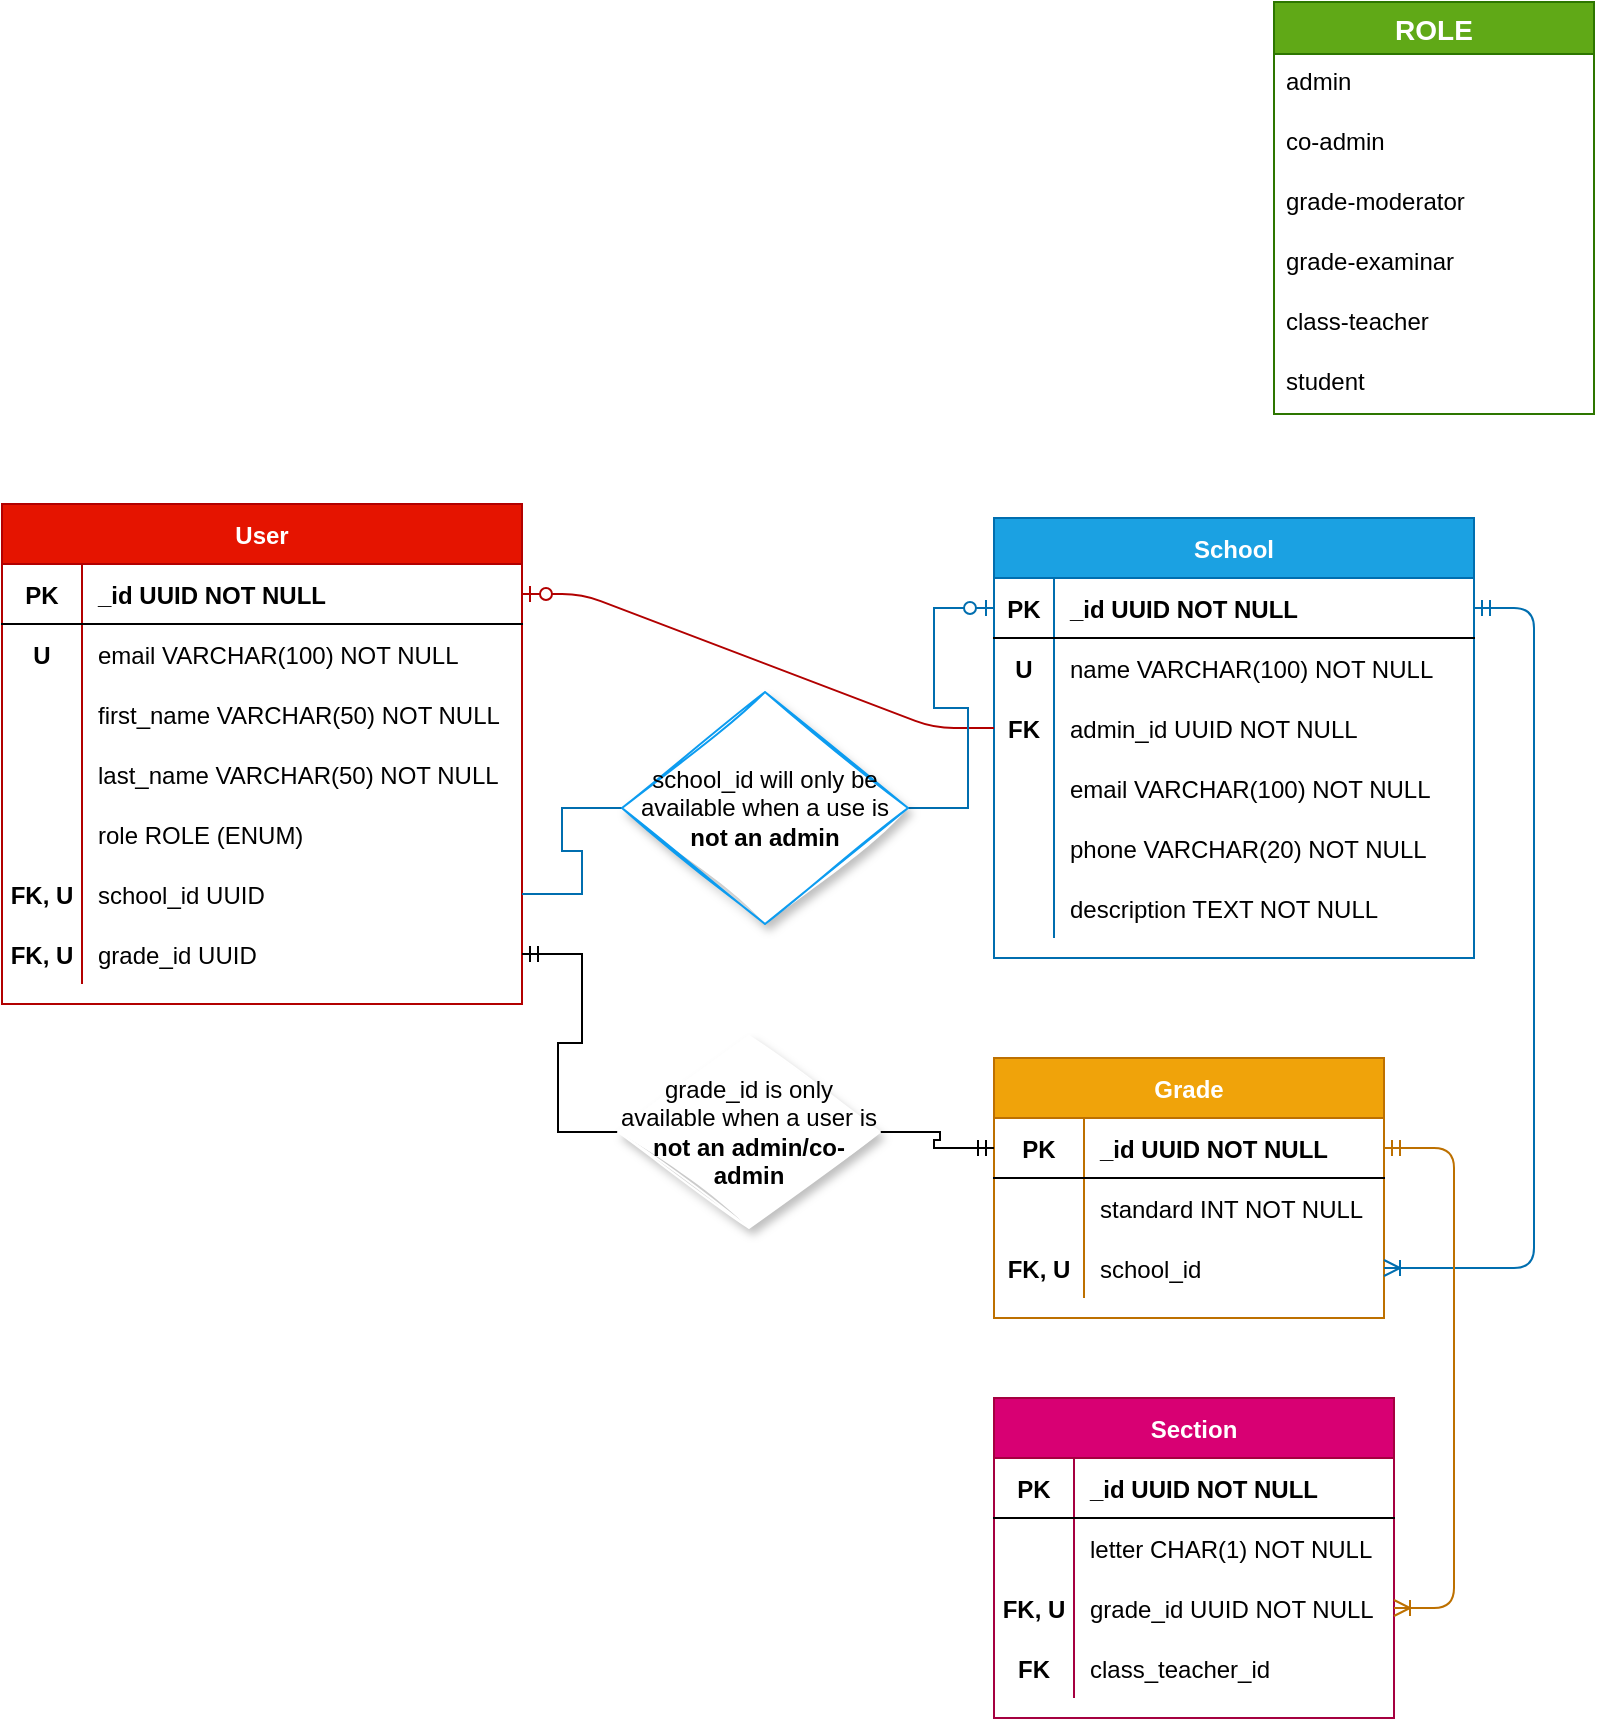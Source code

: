 <mxfile version="14.5.10" type="github">
  <diagram id="9uJruY_B-ZJQ3e48zENs" name="Page-1">
    <mxGraphModel dx="782" dy="745" grid="0" gridSize="10" guides="1" tooltips="1" connect="1" arrows="1" fold="1" page="1" pageScale="1" pageWidth="850" pageHeight="1100" background="none" math="0" shadow="0">
      <root>
        <mxCell id="0" />
        <mxCell id="1" parent="0" />
        <mxCell id="Y5BPQSQ-rdWLADzZHDgI-1" value="User" style="shape=table;startSize=30;container=1;collapsible=1;childLayout=tableLayout;fixedRows=1;rowLines=0;fontStyle=1;align=center;resizeLast=1;fillColor=#e51400;strokeColor=#B20000;fontColor=#ffffff;" parent="1" vertex="1">
          <mxGeometry x="44" y="261" width="260" height="250" as="geometry">
            <mxRectangle x="30" y="170" width="60" height="30" as="alternateBounds" />
          </mxGeometry>
        </mxCell>
        <mxCell id="Y5BPQSQ-rdWLADzZHDgI-2" value="" style="shape=partialRectangle;collapsible=0;dropTarget=0;pointerEvents=0;fillColor=none;top=0;left=0;bottom=1;right=0;points=[[0,0.5],[1,0.5]];portConstraint=eastwest;" parent="Y5BPQSQ-rdWLADzZHDgI-1" vertex="1">
          <mxGeometry y="30" width="260" height="30" as="geometry" />
        </mxCell>
        <mxCell id="Y5BPQSQ-rdWLADzZHDgI-3" value="PK" style="shape=partialRectangle;connectable=0;fillColor=none;top=0;left=0;bottom=0;right=0;fontStyle=1;overflow=hidden;" parent="Y5BPQSQ-rdWLADzZHDgI-2" vertex="1">
          <mxGeometry width="40" height="30" as="geometry" />
        </mxCell>
        <mxCell id="Y5BPQSQ-rdWLADzZHDgI-4" value="_id UUID NOT NULL" style="shape=partialRectangle;connectable=0;fillColor=none;top=0;left=0;bottom=0;right=0;align=left;spacingLeft=6;fontStyle=1;overflow=hidden;" parent="Y5BPQSQ-rdWLADzZHDgI-2" vertex="1">
          <mxGeometry x="40" width="220" height="30" as="geometry" />
        </mxCell>
        <mxCell id="Y5BPQSQ-rdWLADzZHDgI-11" value="" style="shape=partialRectangle;collapsible=0;dropTarget=0;pointerEvents=0;fillColor=none;top=0;left=0;bottom=0;right=0;points=[[0,0.5],[1,0.5]];portConstraint=eastwest;" parent="Y5BPQSQ-rdWLADzZHDgI-1" vertex="1">
          <mxGeometry y="60" width="260" height="30" as="geometry" />
        </mxCell>
        <mxCell id="Y5BPQSQ-rdWLADzZHDgI-12" value="U" style="shape=partialRectangle;connectable=0;fillColor=none;top=0;left=0;bottom=0;right=0;editable=1;overflow=hidden;fontStyle=1" parent="Y5BPQSQ-rdWLADzZHDgI-11" vertex="1">
          <mxGeometry width="40" height="30" as="geometry" />
        </mxCell>
        <mxCell id="Y5BPQSQ-rdWLADzZHDgI-13" value="email VARCHAR(100) NOT NULL" style="shape=partialRectangle;connectable=0;fillColor=none;top=0;left=0;bottom=0;right=0;align=left;spacingLeft=6;overflow=hidden;" parent="Y5BPQSQ-rdWLADzZHDgI-11" vertex="1">
          <mxGeometry x="40" width="220" height="30" as="geometry" />
        </mxCell>
        <mxCell id="Y5BPQSQ-rdWLADzZHDgI-5" value="" style="shape=partialRectangle;collapsible=0;dropTarget=0;pointerEvents=0;fillColor=none;top=0;left=0;bottom=0;right=0;points=[[0,0.5],[1,0.5]];portConstraint=eastwest;" parent="Y5BPQSQ-rdWLADzZHDgI-1" vertex="1">
          <mxGeometry y="90" width="260" height="30" as="geometry" />
        </mxCell>
        <mxCell id="Y5BPQSQ-rdWLADzZHDgI-6" value="" style="shape=partialRectangle;connectable=0;fillColor=none;top=0;left=0;bottom=0;right=0;editable=1;overflow=hidden;" parent="Y5BPQSQ-rdWLADzZHDgI-5" vertex="1">
          <mxGeometry width="40" height="30" as="geometry" />
        </mxCell>
        <mxCell id="Y5BPQSQ-rdWLADzZHDgI-7" value="first_name VARCHAR(50) NOT NULL" style="shape=partialRectangle;connectable=0;fillColor=none;top=0;left=0;bottom=0;right=0;align=left;spacingLeft=6;overflow=hidden;" parent="Y5BPQSQ-rdWLADzZHDgI-5" vertex="1">
          <mxGeometry x="40" width="220" height="30" as="geometry" />
        </mxCell>
        <mxCell id="Y5BPQSQ-rdWLADzZHDgI-14" value="" style="shape=partialRectangle;collapsible=0;dropTarget=0;pointerEvents=0;fillColor=none;top=0;left=0;bottom=0;right=0;points=[[0,0.5],[1,0.5]];portConstraint=eastwest;" parent="Y5BPQSQ-rdWLADzZHDgI-1" vertex="1">
          <mxGeometry y="120" width="260" height="30" as="geometry" />
        </mxCell>
        <mxCell id="Y5BPQSQ-rdWLADzZHDgI-15" value="" style="shape=partialRectangle;connectable=0;fillColor=none;top=0;left=0;bottom=0;right=0;editable=1;overflow=hidden;" parent="Y5BPQSQ-rdWLADzZHDgI-14" vertex="1">
          <mxGeometry width="40" height="30" as="geometry" />
        </mxCell>
        <mxCell id="Y5BPQSQ-rdWLADzZHDgI-16" value="last_name VARCHAR(50) NOT NULL" style="shape=partialRectangle;connectable=0;fillColor=none;top=0;left=0;bottom=0;right=0;align=left;spacingLeft=6;overflow=hidden;" parent="Y5BPQSQ-rdWLADzZHDgI-14" vertex="1">
          <mxGeometry x="40" width="220" height="30" as="geometry" />
        </mxCell>
        <mxCell id="Y5BPQSQ-rdWLADzZHDgI-8" value="" style="shape=partialRectangle;collapsible=0;dropTarget=0;pointerEvents=0;fillColor=none;top=0;left=0;bottom=0;right=0;points=[[0,0.5],[1,0.5]];portConstraint=eastwest;" parent="Y5BPQSQ-rdWLADzZHDgI-1" vertex="1">
          <mxGeometry y="150" width="260" height="30" as="geometry" />
        </mxCell>
        <mxCell id="Y5BPQSQ-rdWLADzZHDgI-9" value="" style="shape=partialRectangle;connectable=0;fillColor=none;top=0;left=0;bottom=0;right=0;editable=1;overflow=hidden;" parent="Y5BPQSQ-rdWLADzZHDgI-8" vertex="1">
          <mxGeometry width="40" height="30" as="geometry" />
        </mxCell>
        <mxCell id="Y5BPQSQ-rdWLADzZHDgI-10" value="role ROLE (ENUM)" style="shape=partialRectangle;connectable=0;fillColor=none;top=0;left=0;bottom=0;right=0;align=left;spacingLeft=6;overflow=hidden;" parent="Y5BPQSQ-rdWLADzZHDgI-8" vertex="1">
          <mxGeometry x="40" width="220" height="30" as="geometry" />
        </mxCell>
        <mxCell id="8gaBpR-Mqnh7D5L69MqP-1" value="" style="shape=partialRectangle;collapsible=0;dropTarget=0;pointerEvents=0;fillColor=none;top=0;left=0;bottom=0;right=0;points=[[0,0.5],[1,0.5]];portConstraint=eastwest;" vertex="1" parent="Y5BPQSQ-rdWLADzZHDgI-1">
          <mxGeometry y="180" width="260" height="30" as="geometry" />
        </mxCell>
        <mxCell id="8gaBpR-Mqnh7D5L69MqP-2" value="FK, U" style="shape=partialRectangle;connectable=0;fillColor=none;top=0;left=0;bottom=0;right=0;editable=1;overflow=hidden;fontStyle=1" vertex="1" parent="8gaBpR-Mqnh7D5L69MqP-1">
          <mxGeometry width="40" height="30" as="geometry" />
        </mxCell>
        <mxCell id="8gaBpR-Mqnh7D5L69MqP-3" value="school_id UUID" style="shape=partialRectangle;connectable=0;fillColor=none;top=0;left=0;bottom=0;right=0;align=left;spacingLeft=6;overflow=hidden;" vertex="1" parent="8gaBpR-Mqnh7D5L69MqP-1">
          <mxGeometry x="40" width="220" height="30" as="geometry" />
        </mxCell>
        <mxCell id="8gaBpR-Mqnh7D5L69MqP-8" value="" style="shape=partialRectangle;collapsible=0;dropTarget=0;pointerEvents=0;fillColor=none;top=0;left=0;bottom=0;right=0;points=[[0,0.5],[1,0.5]];portConstraint=eastwest;" vertex="1" parent="Y5BPQSQ-rdWLADzZHDgI-1">
          <mxGeometry y="210" width="260" height="30" as="geometry" />
        </mxCell>
        <mxCell id="8gaBpR-Mqnh7D5L69MqP-9" value="FK, U" style="shape=partialRectangle;connectable=0;fillColor=none;top=0;left=0;bottom=0;right=0;editable=1;overflow=hidden;fontStyle=1" vertex="1" parent="8gaBpR-Mqnh7D5L69MqP-8">
          <mxGeometry width="40" height="30" as="geometry" />
        </mxCell>
        <mxCell id="8gaBpR-Mqnh7D5L69MqP-10" value="grade_id UUID" style="shape=partialRectangle;connectable=0;fillColor=none;top=0;left=0;bottom=0;right=0;align=left;spacingLeft=6;overflow=hidden;" vertex="1" parent="8gaBpR-Mqnh7D5L69MqP-8">
          <mxGeometry x="40" width="220" height="30" as="geometry" />
        </mxCell>
        <mxCell id="Y5BPQSQ-rdWLADzZHDgI-17" value="School" style="shape=table;startSize=30;container=1;collapsible=1;childLayout=tableLayout;fixedRows=1;rowLines=0;fontStyle=1;align=center;resizeLast=1;fillColor=#1ba1e2;strokeColor=#006EAF;fontColor=#ffffff;" parent="1" vertex="1">
          <mxGeometry x="540" y="268" width="240" height="220" as="geometry" />
        </mxCell>
        <mxCell id="Y5BPQSQ-rdWLADzZHDgI-18" value="" style="shape=partialRectangle;collapsible=0;dropTarget=0;pointerEvents=0;fillColor=none;top=0;left=0;bottom=1;right=0;points=[[0,0.5],[1,0.5]];portConstraint=eastwest;" parent="Y5BPQSQ-rdWLADzZHDgI-17" vertex="1">
          <mxGeometry y="30" width="240" height="30" as="geometry" />
        </mxCell>
        <mxCell id="Y5BPQSQ-rdWLADzZHDgI-19" value="PK" style="shape=partialRectangle;connectable=0;fillColor=none;top=0;left=0;bottom=0;right=0;fontStyle=1;overflow=hidden;" parent="Y5BPQSQ-rdWLADzZHDgI-18" vertex="1">
          <mxGeometry width="30" height="30" as="geometry" />
        </mxCell>
        <mxCell id="Y5BPQSQ-rdWLADzZHDgI-20" value="_id UUID NOT NULL" style="shape=partialRectangle;connectable=0;fillColor=none;top=0;left=0;bottom=0;right=0;align=left;spacingLeft=6;fontStyle=1;overflow=hidden;" parent="Y5BPQSQ-rdWLADzZHDgI-18" vertex="1">
          <mxGeometry x="30" width="210" height="30" as="geometry" />
        </mxCell>
        <mxCell id="Y5BPQSQ-rdWLADzZHDgI-21" value="" style="shape=partialRectangle;collapsible=0;dropTarget=0;pointerEvents=0;fillColor=none;top=0;left=0;bottom=0;right=0;points=[[0,0.5],[1,0.5]];portConstraint=eastwest;" parent="Y5BPQSQ-rdWLADzZHDgI-17" vertex="1">
          <mxGeometry y="60" width="240" height="30" as="geometry" />
        </mxCell>
        <mxCell id="Y5BPQSQ-rdWLADzZHDgI-22" value="U" style="shape=partialRectangle;connectable=0;fillColor=none;top=0;left=0;bottom=0;right=0;editable=1;overflow=hidden;fontStyle=1" parent="Y5BPQSQ-rdWLADzZHDgI-21" vertex="1">
          <mxGeometry width="30" height="30" as="geometry" />
        </mxCell>
        <mxCell id="Y5BPQSQ-rdWLADzZHDgI-23" value="name VARCHAR(100) NOT NULL" style="shape=partialRectangle;connectable=0;fillColor=none;top=0;left=0;bottom=0;right=0;align=left;spacingLeft=6;overflow=hidden;" parent="Y5BPQSQ-rdWLADzZHDgI-21" vertex="1">
          <mxGeometry x="30" width="210" height="30" as="geometry" />
        </mxCell>
        <mxCell id="Y5BPQSQ-rdWLADzZHDgI-24" value="" style="shape=partialRectangle;collapsible=0;dropTarget=0;pointerEvents=0;fillColor=none;top=0;left=0;bottom=0;right=0;points=[[0,0.5],[1,0.5]];portConstraint=eastwest;" parent="Y5BPQSQ-rdWLADzZHDgI-17" vertex="1">
          <mxGeometry y="90" width="240" height="30" as="geometry" />
        </mxCell>
        <mxCell id="Y5BPQSQ-rdWLADzZHDgI-25" value="FK" style="shape=partialRectangle;connectable=0;fillColor=none;top=0;left=0;bottom=0;right=0;editable=1;overflow=hidden;fontStyle=1" parent="Y5BPQSQ-rdWLADzZHDgI-24" vertex="1">
          <mxGeometry width="30" height="30" as="geometry" />
        </mxCell>
        <mxCell id="Y5BPQSQ-rdWLADzZHDgI-26" value="admin_id UUID NOT NULL" style="shape=partialRectangle;connectable=0;fillColor=none;top=0;left=0;bottom=0;right=0;align=left;spacingLeft=6;overflow=hidden;" parent="Y5BPQSQ-rdWLADzZHDgI-24" vertex="1">
          <mxGeometry x="30" width="210" height="30" as="geometry" />
        </mxCell>
        <mxCell id="Y5BPQSQ-rdWLADzZHDgI-27" value="" style="shape=partialRectangle;collapsible=0;dropTarget=0;pointerEvents=0;fillColor=none;top=0;left=0;bottom=0;right=0;points=[[0,0.5],[1,0.5]];portConstraint=eastwest;" parent="Y5BPQSQ-rdWLADzZHDgI-17" vertex="1">
          <mxGeometry y="120" width="240" height="30" as="geometry" />
        </mxCell>
        <mxCell id="Y5BPQSQ-rdWLADzZHDgI-28" value="" style="shape=partialRectangle;connectable=0;fillColor=none;top=0;left=0;bottom=0;right=0;editable=1;overflow=hidden;" parent="Y5BPQSQ-rdWLADzZHDgI-27" vertex="1">
          <mxGeometry width="30" height="30" as="geometry" />
        </mxCell>
        <mxCell id="Y5BPQSQ-rdWLADzZHDgI-29" value="email VARCHAR(100) NOT NULL" style="shape=partialRectangle;connectable=0;fillColor=none;top=0;left=0;bottom=0;right=0;align=left;spacingLeft=6;overflow=hidden;" parent="Y5BPQSQ-rdWLADzZHDgI-27" vertex="1">
          <mxGeometry x="30" width="210" height="30" as="geometry" />
        </mxCell>
        <mxCell id="D5e-8UraGBJ1cKK5Cku7-27" value="" style="shape=partialRectangle;collapsible=0;dropTarget=0;pointerEvents=0;fillColor=none;top=0;left=0;bottom=0;right=0;points=[[0,0.5],[1,0.5]];portConstraint=eastwest;" parent="Y5BPQSQ-rdWLADzZHDgI-17" vertex="1">
          <mxGeometry y="150" width="240" height="30" as="geometry" />
        </mxCell>
        <mxCell id="D5e-8UraGBJ1cKK5Cku7-28" value="" style="shape=partialRectangle;connectable=0;fillColor=none;top=0;left=0;bottom=0;right=0;editable=1;overflow=hidden;" parent="D5e-8UraGBJ1cKK5Cku7-27" vertex="1">
          <mxGeometry width="30" height="30" as="geometry" />
        </mxCell>
        <mxCell id="D5e-8UraGBJ1cKK5Cku7-29" value="phone VARCHAR(20) NOT NULL" style="shape=partialRectangle;connectable=0;fillColor=none;top=0;left=0;bottom=0;right=0;align=left;spacingLeft=6;overflow=hidden;" parent="D5e-8UraGBJ1cKK5Cku7-27" vertex="1">
          <mxGeometry x="30" width="210" height="30" as="geometry" />
        </mxCell>
        <mxCell id="D5e-8UraGBJ1cKK5Cku7-30" value="" style="shape=partialRectangle;collapsible=0;dropTarget=0;pointerEvents=0;fillColor=none;top=0;left=0;bottom=0;right=0;points=[[0,0.5],[1,0.5]];portConstraint=eastwest;" parent="Y5BPQSQ-rdWLADzZHDgI-17" vertex="1">
          <mxGeometry y="180" width="240" height="30" as="geometry" />
        </mxCell>
        <mxCell id="D5e-8UraGBJ1cKK5Cku7-31" value="" style="shape=partialRectangle;connectable=0;fillColor=none;top=0;left=0;bottom=0;right=0;editable=1;overflow=hidden;" parent="D5e-8UraGBJ1cKK5Cku7-30" vertex="1">
          <mxGeometry width="30" height="30" as="geometry" />
        </mxCell>
        <mxCell id="D5e-8UraGBJ1cKK5Cku7-32" value="description TEXT NOT NULL" style="shape=partialRectangle;connectable=0;fillColor=none;top=0;left=0;bottom=0;right=0;align=left;spacingLeft=6;overflow=hidden;" parent="D5e-8UraGBJ1cKK5Cku7-30" vertex="1">
          <mxGeometry x="30" width="210" height="30" as="geometry" />
        </mxCell>
        <mxCell id="D5e-8UraGBJ1cKK5Cku7-1" value="Grade" style="shape=table;startSize=30;container=1;collapsible=1;childLayout=tableLayout;fixedRows=1;rowLines=0;fontStyle=1;align=center;resizeLast=1;fillColor=#f0a30a;strokeColor=#BD7000;fontColor=#ffffff;" parent="1" vertex="1">
          <mxGeometry x="540" y="538" width="195" height="130" as="geometry" />
        </mxCell>
        <mxCell id="D5e-8UraGBJ1cKK5Cku7-2" value="" style="shape=partialRectangle;collapsible=0;dropTarget=0;pointerEvents=0;fillColor=none;top=0;left=0;bottom=1;right=0;points=[[0,0.5],[1,0.5]];portConstraint=eastwest;" parent="D5e-8UraGBJ1cKK5Cku7-1" vertex="1">
          <mxGeometry y="30" width="195" height="30" as="geometry" />
        </mxCell>
        <mxCell id="D5e-8UraGBJ1cKK5Cku7-3" value="PK" style="shape=partialRectangle;connectable=0;fillColor=none;top=0;left=0;bottom=0;right=0;fontStyle=1;overflow=hidden;" parent="D5e-8UraGBJ1cKK5Cku7-2" vertex="1">
          <mxGeometry width="45" height="30" as="geometry" />
        </mxCell>
        <mxCell id="D5e-8UraGBJ1cKK5Cku7-4" value="_id UUID NOT NULL" style="shape=partialRectangle;connectable=0;fillColor=none;top=0;left=0;bottom=0;right=0;align=left;spacingLeft=6;fontStyle=1;overflow=hidden;" parent="D5e-8UraGBJ1cKK5Cku7-2" vertex="1">
          <mxGeometry x="45" width="150" height="30" as="geometry" />
        </mxCell>
        <mxCell id="D5e-8UraGBJ1cKK5Cku7-5" value="" style="shape=partialRectangle;collapsible=0;dropTarget=0;pointerEvents=0;fillColor=none;top=0;left=0;bottom=0;right=0;points=[[0,0.5],[1,0.5]];portConstraint=eastwest;" parent="D5e-8UraGBJ1cKK5Cku7-1" vertex="1">
          <mxGeometry y="60" width="195" height="30" as="geometry" />
        </mxCell>
        <mxCell id="D5e-8UraGBJ1cKK5Cku7-6" value="" style="shape=partialRectangle;connectable=0;fillColor=none;top=0;left=0;bottom=0;right=0;editable=1;overflow=hidden;" parent="D5e-8UraGBJ1cKK5Cku7-5" vertex="1">
          <mxGeometry width="45" height="30" as="geometry" />
        </mxCell>
        <mxCell id="D5e-8UraGBJ1cKK5Cku7-7" value="standard INT NOT NULL" style="shape=partialRectangle;connectable=0;fillColor=none;top=0;left=0;bottom=0;right=0;align=left;spacingLeft=6;overflow=hidden;" parent="D5e-8UraGBJ1cKK5Cku7-5" vertex="1">
          <mxGeometry x="45" width="150" height="30" as="geometry" />
        </mxCell>
        <mxCell id="D5e-8UraGBJ1cKK5Cku7-8" value="" style="shape=partialRectangle;collapsible=0;dropTarget=0;pointerEvents=0;fillColor=none;top=0;left=0;bottom=0;right=0;points=[[0,0.5],[1,0.5]];portConstraint=eastwest;" parent="D5e-8UraGBJ1cKK5Cku7-1" vertex="1">
          <mxGeometry y="90" width="195" height="30" as="geometry" />
        </mxCell>
        <mxCell id="D5e-8UraGBJ1cKK5Cku7-9" value="FK, U" style="shape=partialRectangle;connectable=0;fillColor=none;top=0;left=0;bottom=0;right=0;editable=1;overflow=hidden;fontStyle=1" parent="D5e-8UraGBJ1cKK5Cku7-8" vertex="1">
          <mxGeometry width="45" height="30" as="geometry" />
        </mxCell>
        <mxCell id="D5e-8UraGBJ1cKK5Cku7-10" value="school_id" style="shape=partialRectangle;connectable=0;fillColor=none;top=0;left=0;bottom=0;right=0;align=left;spacingLeft=6;overflow=hidden;" parent="D5e-8UraGBJ1cKK5Cku7-8" vertex="1">
          <mxGeometry x="45" width="150" height="30" as="geometry" />
        </mxCell>
        <mxCell id="D5e-8UraGBJ1cKK5Cku7-14" value="Section" style="shape=table;startSize=30;container=1;collapsible=1;childLayout=tableLayout;fixedRows=1;rowLines=0;fontStyle=1;align=center;resizeLast=1;fillColor=#d80073;strokeColor=#A50040;fontColor=#ffffff;" parent="1" vertex="1">
          <mxGeometry x="540" y="708" width="200" height="160" as="geometry" />
        </mxCell>
        <mxCell id="D5e-8UraGBJ1cKK5Cku7-15" value="" style="shape=partialRectangle;collapsible=0;dropTarget=0;pointerEvents=0;fillColor=none;top=0;left=0;bottom=1;right=0;points=[[0,0.5],[1,0.5]];portConstraint=eastwest;" parent="D5e-8UraGBJ1cKK5Cku7-14" vertex="1">
          <mxGeometry y="30" width="200" height="30" as="geometry" />
        </mxCell>
        <mxCell id="D5e-8UraGBJ1cKK5Cku7-16" value="PK" style="shape=partialRectangle;connectable=0;fillColor=none;top=0;left=0;bottom=0;right=0;fontStyle=1;overflow=hidden;" parent="D5e-8UraGBJ1cKK5Cku7-15" vertex="1">
          <mxGeometry width="40" height="30" as="geometry" />
        </mxCell>
        <mxCell id="D5e-8UraGBJ1cKK5Cku7-17" value="_id UUID NOT NULL" style="shape=partialRectangle;connectable=0;fillColor=none;top=0;left=0;bottom=0;right=0;align=left;spacingLeft=6;fontStyle=1;overflow=hidden;" parent="D5e-8UraGBJ1cKK5Cku7-15" vertex="1">
          <mxGeometry x="40" width="160" height="30" as="geometry" />
        </mxCell>
        <mxCell id="D5e-8UraGBJ1cKK5Cku7-18" value="" style="shape=partialRectangle;collapsible=0;dropTarget=0;pointerEvents=0;fillColor=none;top=0;left=0;bottom=0;right=0;points=[[0,0.5],[1,0.5]];portConstraint=eastwest;" parent="D5e-8UraGBJ1cKK5Cku7-14" vertex="1">
          <mxGeometry y="60" width="200" height="30" as="geometry" />
        </mxCell>
        <mxCell id="D5e-8UraGBJ1cKK5Cku7-19" value="" style="shape=partialRectangle;connectable=0;fillColor=none;top=0;left=0;bottom=0;right=0;editable=1;overflow=hidden;" parent="D5e-8UraGBJ1cKK5Cku7-18" vertex="1">
          <mxGeometry width="40" height="30" as="geometry" />
        </mxCell>
        <mxCell id="D5e-8UraGBJ1cKK5Cku7-20" value="letter CHAR(1) NOT NULL" style="shape=partialRectangle;connectable=0;fillColor=none;top=0;left=0;bottom=0;right=0;align=left;spacingLeft=6;overflow=hidden;" parent="D5e-8UraGBJ1cKK5Cku7-18" vertex="1">
          <mxGeometry x="40" width="160" height="30" as="geometry" />
        </mxCell>
        <mxCell id="D5e-8UraGBJ1cKK5Cku7-21" value="" style="shape=partialRectangle;collapsible=0;dropTarget=0;pointerEvents=0;fillColor=none;top=0;left=0;bottom=0;right=0;points=[[0,0.5],[1,0.5]];portConstraint=eastwest;" parent="D5e-8UraGBJ1cKK5Cku7-14" vertex="1">
          <mxGeometry y="90" width="200" height="30" as="geometry" />
        </mxCell>
        <mxCell id="D5e-8UraGBJ1cKK5Cku7-22" value="FK, U" style="shape=partialRectangle;connectable=0;fillColor=none;top=0;left=0;bottom=0;right=0;editable=1;overflow=hidden;fontStyle=1" parent="D5e-8UraGBJ1cKK5Cku7-21" vertex="1">
          <mxGeometry width="40" height="30" as="geometry" />
        </mxCell>
        <mxCell id="D5e-8UraGBJ1cKK5Cku7-23" value="grade_id UUID NOT NULL" style="shape=partialRectangle;connectable=0;fillColor=none;top=0;left=0;bottom=0;right=0;align=left;spacingLeft=6;overflow=hidden;" parent="D5e-8UraGBJ1cKK5Cku7-21" vertex="1">
          <mxGeometry x="40" width="160" height="30" as="geometry" />
        </mxCell>
        <mxCell id="D5e-8UraGBJ1cKK5Cku7-24" value="" style="shape=partialRectangle;collapsible=0;dropTarget=0;pointerEvents=0;fillColor=none;top=0;left=0;bottom=0;right=0;points=[[0,0.5],[1,0.5]];portConstraint=eastwest;" parent="D5e-8UraGBJ1cKK5Cku7-14" vertex="1">
          <mxGeometry y="120" width="200" height="30" as="geometry" />
        </mxCell>
        <mxCell id="D5e-8UraGBJ1cKK5Cku7-25" value="FK" style="shape=partialRectangle;connectable=0;fillColor=none;top=0;left=0;bottom=0;right=0;editable=1;overflow=hidden;fontStyle=1" parent="D5e-8UraGBJ1cKK5Cku7-24" vertex="1">
          <mxGeometry width="40" height="30" as="geometry" />
        </mxCell>
        <mxCell id="D5e-8UraGBJ1cKK5Cku7-26" value="class_teacher_id" style="shape=partialRectangle;connectable=0;fillColor=none;top=0;left=0;bottom=0;right=0;align=left;spacingLeft=6;overflow=hidden;" parent="D5e-8UraGBJ1cKK5Cku7-24" vertex="1">
          <mxGeometry x="40" width="160" height="30" as="geometry" />
        </mxCell>
        <mxCell id="D5e-8UraGBJ1cKK5Cku7-35" value="ROLE" style="swimlane;fontStyle=1;childLayout=stackLayout;horizontal=1;startSize=26;horizontalStack=0;resizeParent=1;resizeParentMax=0;resizeLast=0;collapsible=1;marginBottom=0;align=center;fontSize=14;glass=0;rounded=0;shadow=0;sketch=0;swimlaneLine=1;fillColor=#60a917;strokeColor=#2D7600;fontColor=#ffffff;" parent="1" vertex="1">
          <mxGeometry x="680" y="10" width="160" height="206" as="geometry">
            <mxRectangle x="390" y="80" width="50" height="26" as="alternateBounds" />
          </mxGeometry>
        </mxCell>
        <mxCell id="D5e-8UraGBJ1cKK5Cku7-36" value="admin" style="text;strokeColor=none;fillColor=none;spacingLeft=4;spacingRight=4;overflow=hidden;rotatable=0;points=[[0,0.5],[1,0.5]];portConstraint=eastwest;fontSize=12;" parent="D5e-8UraGBJ1cKK5Cku7-35" vertex="1">
          <mxGeometry y="26" width="160" height="30" as="geometry" />
        </mxCell>
        <mxCell id="D5e-8UraGBJ1cKK5Cku7-37" value="co-admin" style="text;strokeColor=none;fillColor=none;spacingLeft=4;spacingRight=4;overflow=hidden;rotatable=0;points=[[0,0.5],[1,0.5]];portConstraint=eastwest;fontSize=12;" parent="D5e-8UraGBJ1cKK5Cku7-35" vertex="1">
          <mxGeometry y="56" width="160" height="30" as="geometry" />
        </mxCell>
        <mxCell id="D5e-8UraGBJ1cKK5Cku7-38" value="grade-moderator" style="text;strokeColor=none;fillColor=none;spacingLeft=4;spacingRight=4;overflow=hidden;rotatable=0;points=[[0,0.5],[1,0.5]];portConstraint=eastwest;fontSize=12;" parent="D5e-8UraGBJ1cKK5Cku7-35" vertex="1">
          <mxGeometry y="86" width="160" height="30" as="geometry" />
        </mxCell>
        <mxCell id="D5e-8UraGBJ1cKK5Cku7-39" value="grade-examinar" style="text;strokeColor=none;fillColor=none;spacingLeft=4;spacingRight=4;overflow=hidden;rotatable=0;points=[[0,0.5],[1,0.5]];portConstraint=eastwest;fontSize=12;" parent="D5e-8UraGBJ1cKK5Cku7-35" vertex="1">
          <mxGeometry y="116" width="160" height="30" as="geometry" />
        </mxCell>
        <mxCell id="D5e-8UraGBJ1cKK5Cku7-40" value="class-teacher" style="text;strokeColor=none;fillColor=none;spacingLeft=4;spacingRight=4;overflow=hidden;rotatable=0;points=[[0,0.5],[1,0.5]];portConstraint=eastwest;fontSize=12;" parent="D5e-8UraGBJ1cKK5Cku7-35" vertex="1">
          <mxGeometry y="146" width="160" height="30" as="geometry" />
        </mxCell>
        <mxCell id="D5e-8UraGBJ1cKK5Cku7-41" value="student" style="text;strokeColor=none;fillColor=none;spacingLeft=4;spacingRight=4;overflow=hidden;rotatable=0;points=[[0,0.5],[1,0.5]];portConstraint=eastwest;fontSize=12;" parent="D5e-8UraGBJ1cKK5Cku7-35" vertex="1">
          <mxGeometry y="176" width="160" height="30" as="geometry" />
        </mxCell>
        <mxCell id="D5e-8UraGBJ1cKK5Cku7-42" value="" style="edgeStyle=entityRelationEdgeStyle;fontSize=12;html=1;endArrow=none;endFill=0;exitX=1;exitY=0.5;exitDx=0;exitDy=0;startArrow=ERzeroToOne;startFill=1;fillColor=#e51400;strokeColor=#B20000;" parent="1" source="Y5BPQSQ-rdWLADzZHDgI-2" target="Y5BPQSQ-rdWLADzZHDgI-24" edge="1">
          <mxGeometry width="100" height="100" relative="1" as="geometry">
            <mxPoint x="290" y="518" as="sourcePoint" />
            <mxPoint x="390" y="418" as="targetPoint" />
          </mxGeometry>
        </mxCell>
        <mxCell id="D5e-8UraGBJ1cKK5Cku7-43" value="" style="edgeStyle=entityRelationEdgeStyle;fontSize=12;html=1;endArrow=ERoneToMany;startArrow=ERmandOne;entryX=1;entryY=0.5;entryDx=0;entryDy=0;fillColor=#1ba1e2;strokeColor=#006EAF;" parent="1" source="Y5BPQSQ-rdWLADzZHDgI-18" target="D5e-8UraGBJ1cKK5Cku7-8" edge="1">
          <mxGeometry width="100" height="100" relative="1" as="geometry">
            <mxPoint x="330" y="430" as="sourcePoint" />
            <mxPoint x="430" y="330" as="targetPoint" />
          </mxGeometry>
        </mxCell>
        <mxCell id="D5e-8UraGBJ1cKK5Cku7-44" value="" style="edgeStyle=entityRelationEdgeStyle;fontSize=12;html=1;endArrow=ERoneToMany;startArrow=ERmandOne;fillColor=#f0a30a;strokeColor=#BD7000;" parent="1" source="D5e-8UraGBJ1cKK5Cku7-2" target="D5e-8UraGBJ1cKK5Cku7-21" edge="1">
          <mxGeometry width="100" height="100" relative="1" as="geometry">
            <mxPoint x="590" y="688" as="sourcePoint" />
            <mxPoint x="700" y="898" as="targetPoint" />
          </mxGeometry>
        </mxCell>
        <mxCell id="8gaBpR-Mqnh7D5L69MqP-4" style="edgeStyle=entityRelationEdgeStyle;rounded=0;orthogonalLoop=1;jettySize=auto;html=1;endArrow=none;endFill=0;fillColor=#1ba1e2;strokeColor=#006EAF;entryX=0;entryY=0.5;entryDx=0;entryDy=0;" edge="1" parent="1" source="8gaBpR-Mqnh7D5L69MqP-1" target="8gaBpR-Mqnh7D5L69MqP-16">
          <mxGeometry relative="1" as="geometry" />
        </mxCell>
        <mxCell id="8gaBpR-Mqnh7D5L69MqP-14" style="edgeStyle=entityRelationEdgeStyle;rounded=0;orthogonalLoop=1;jettySize=auto;html=1;entryX=0;entryY=0.5;entryDx=0;entryDy=0;endArrow=none;endFill=0;startArrow=ERmandOne;startFill=0;" edge="1" parent="1" source="8gaBpR-Mqnh7D5L69MqP-8" target="8gaBpR-Mqnh7D5L69MqP-18">
          <mxGeometry relative="1" as="geometry" />
        </mxCell>
        <mxCell id="8gaBpR-Mqnh7D5L69MqP-17" style="edgeStyle=entityRelationEdgeStyle;rounded=0;orthogonalLoop=1;jettySize=auto;html=1;entryX=0;entryY=0.5;entryDx=0;entryDy=0;startArrow=none;startFill=0;endArrow=ERzeroToOne;endFill=1;fillColor=#1ba1e2;strokeColor=#006EAF;" edge="1" parent="1" source="8gaBpR-Mqnh7D5L69MqP-16" target="Y5BPQSQ-rdWLADzZHDgI-18">
          <mxGeometry relative="1" as="geometry" />
        </mxCell>
        <mxCell id="8gaBpR-Mqnh7D5L69MqP-16" value="&lt;font style=&quot;font-size: 12px&quot;&gt;school_id will only be available when a use is &lt;b&gt;not an&lt;/b&gt; &lt;b&gt;admin&lt;/b&gt;&lt;/font&gt;" style="shape=rhombus;perimeter=rhombusPerimeter;whiteSpace=wrap;html=1;align=center;rounded=0;strokeColor=#0C9CF0;comic=0;sketch=1;shadow=1;" vertex="1" parent="1">
          <mxGeometry x="354" y="355" width="143" height="116" as="geometry" />
        </mxCell>
        <mxCell id="8gaBpR-Mqnh7D5L69MqP-19" style="edgeStyle=entityRelationEdgeStyle;rounded=0;orthogonalLoop=1;jettySize=auto;html=1;startArrow=none;startFill=0;endArrow=ERmandOne;endFill=0;" edge="1" parent="1" source="8gaBpR-Mqnh7D5L69MqP-18" target="D5e-8UraGBJ1cKK5Cku7-2">
          <mxGeometry relative="1" as="geometry" />
        </mxCell>
        <mxCell id="8gaBpR-Mqnh7D5L69MqP-18" value="grade_id is only available when a user is &lt;b&gt;not an admin/co-admin&lt;/b&gt;" style="shape=rhombus;perimeter=rhombusPerimeter;whiteSpace=wrap;html=1;align=center;rounded=0;shadow=1;comic=0;sketch=1;gradientColor=none;strokeColor=#FFFFFF;arcSize=0;" vertex="1" parent="1">
          <mxGeometry x="352" y="527" width="131" height="96" as="geometry" />
        </mxCell>
      </root>
    </mxGraphModel>
  </diagram>
</mxfile>
